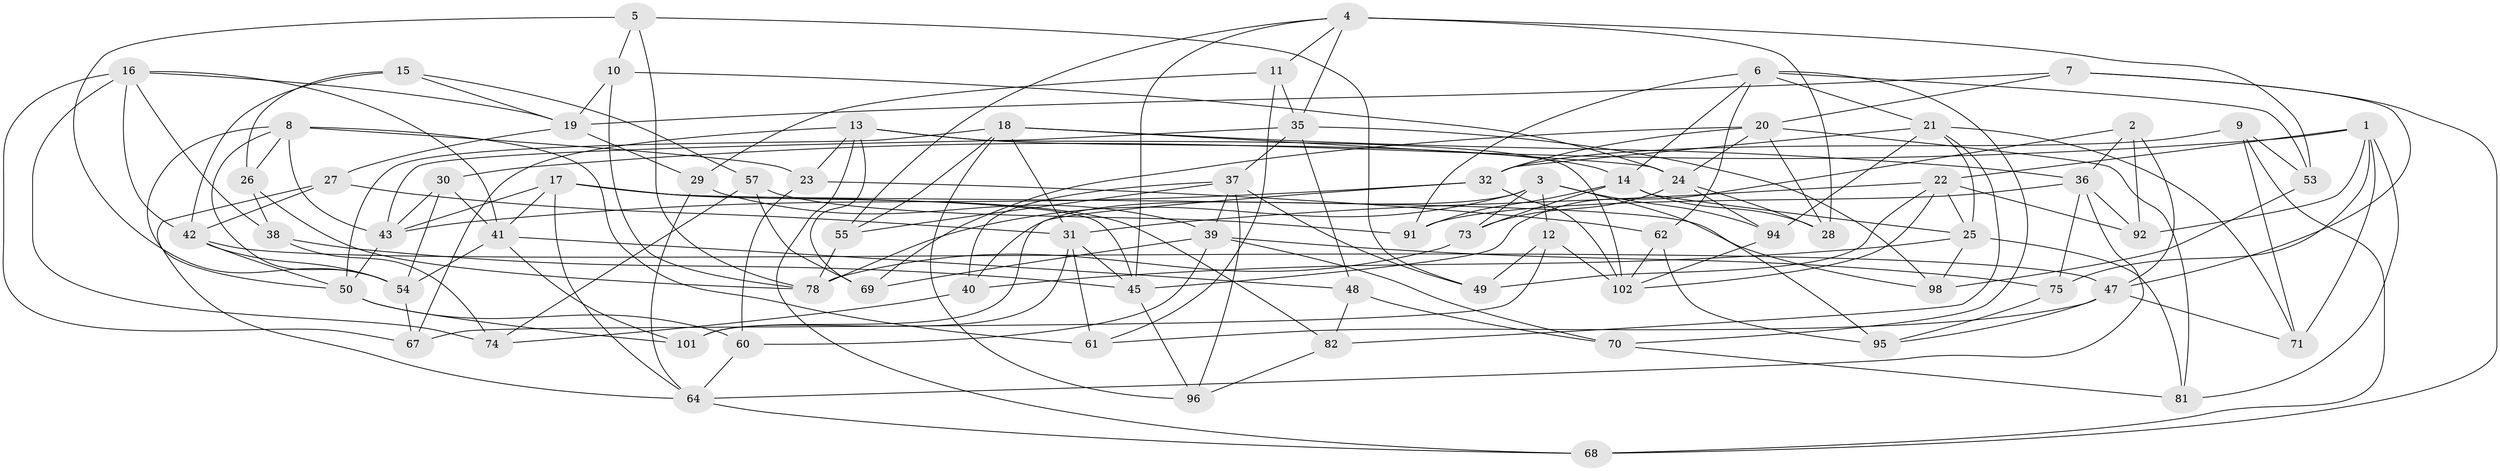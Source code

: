 // Generated by graph-tools (version 1.1) at 2025/24/03/03/25 07:24:30]
// undirected, 73 vertices, 178 edges
graph export_dot {
graph [start="1"]
  node [color=gray90,style=filled];
  1 [super="+87"];
  2;
  3 [super="+80"];
  4 [super="+83"];
  5;
  6 [super="+88"];
  7;
  8 [super="+34"];
  9;
  10;
  11;
  12;
  13 [super="+33"];
  14 [super="+76"];
  15;
  16 [super="+56"];
  17 [super="+99"];
  18 [super="+63"];
  19 [super="+93"];
  20 [super="+84"];
  21 [super="+52"];
  22 [super="+58"];
  23;
  24 [super="+72"];
  25 [super="+97"];
  26;
  27;
  28;
  29;
  30;
  31 [super="+79"];
  32 [super="+46"];
  35 [super="+105"];
  36 [super="+65"];
  37 [super="+77"];
  38;
  39 [super="+100"];
  40;
  41 [super="+51"];
  42 [super="+44"];
  43 [super="+86"];
  45 [super="+85"];
  47 [super="+66"];
  48;
  49;
  50 [super="+59"];
  53;
  54 [super="+89"];
  55;
  57;
  60;
  61;
  62;
  64 [super="+103"];
  67;
  68;
  69;
  70;
  71;
  73;
  74;
  75;
  78 [super="+90"];
  81;
  82;
  91;
  92;
  94;
  95;
  96;
  98;
  101;
  102 [super="+104"];
  1 -- 30;
  1 -- 75;
  1 -- 71;
  1 -- 81;
  1 -- 92;
  1 -- 22;
  2 -- 92;
  2 -- 36;
  2 -- 47;
  2 -- 45;
  3 -- 94;
  3 -- 12;
  3 -- 78;
  3 -- 40;
  3 -- 73;
  3 -- 95;
  4 -- 11;
  4 -- 35;
  4 -- 53;
  4 -- 28;
  4 -- 55;
  4 -- 45;
  5 -- 78;
  5 -- 10;
  5 -- 49;
  5 -- 54;
  6 -- 53;
  6 -- 14;
  6 -- 70;
  6 -- 91;
  6 -- 62;
  6 -- 21;
  7 -- 68;
  7 -- 47;
  7 -- 20;
  7 -- 19;
  8 -- 23;
  8 -- 26;
  8 -- 43;
  8 -- 61;
  8 -- 50;
  8 -- 54;
  9 -- 53;
  9 -- 71;
  9 -- 68;
  9 -- 32;
  10 -- 78;
  10 -- 24;
  10 -- 19;
  11 -- 35;
  11 -- 61;
  11 -- 29;
  12 -- 67;
  12 -- 49;
  12 -- 102;
  13 -- 69;
  13 -- 23;
  13 -- 14;
  13 -- 67;
  13 -- 68;
  13 -- 102;
  14 -- 91;
  14 -- 73;
  14 -- 25;
  14 -- 28;
  15 -- 26;
  15 -- 57;
  15 -- 42;
  15 -- 19;
  16 -- 38;
  16 -- 19;
  16 -- 74;
  16 -- 41;
  16 -- 67;
  16 -- 42;
  17 -- 45;
  17 -- 82;
  17 -- 43;
  17 -- 64;
  17 -- 41;
  17 -- 98;
  18 -- 31;
  18 -- 24;
  18 -- 36;
  18 -- 96;
  18 -- 50;
  18 -- 55;
  19 -- 27;
  19 -- 29;
  20 -- 28;
  20 -- 24;
  20 -- 81;
  20 -- 69;
  20 -- 32;
  21 -- 71;
  21 -- 94;
  21 -- 32;
  21 -- 25;
  21 -- 82;
  22 -- 102;
  22 -- 49;
  22 -- 92;
  22 -- 25;
  22 -- 31;
  23 -- 60;
  23 -- 62;
  24 -- 73;
  24 -- 28;
  24 -- 94;
  25 -- 98;
  25 -- 81;
  25 -- 40;
  26 -- 38;
  26 -- 78;
  27 -- 42;
  27 -- 31;
  27 -- 64;
  29 -- 64;
  29 -- 39;
  30 -- 41;
  30 -- 43;
  30 -- 54;
  31 -- 61;
  31 -- 101;
  31 -- 45;
  32 -- 101;
  32 -- 102;
  32 -- 43;
  35 -- 48;
  35 -- 98;
  35 -- 37;
  35 -- 43;
  36 -- 92;
  36 -- 75;
  36 -- 91;
  36 -- 64;
  37 -- 49;
  37 -- 55;
  37 -- 96;
  37 -- 40;
  37 -- 39;
  38 -- 74;
  38 -- 45;
  39 -- 70;
  39 -- 69;
  39 -- 75;
  39 -- 60;
  40 -- 74;
  41 -- 54;
  41 -- 48;
  41 -- 101;
  42 -- 50;
  42 -- 47;
  42 -- 54;
  43 -- 50;
  45 -- 96;
  47 -- 95;
  47 -- 61;
  47 -- 71;
  48 -- 70;
  48 -- 82;
  50 -- 60;
  50 -- 101;
  53 -- 98;
  54 -- 67;
  55 -- 78;
  57 -- 69;
  57 -- 74;
  57 -- 91;
  60 -- 64;
  62 -- 95;
  62 -- 102;
  64 -- 68;
  70 -- 81;
  73 -- 78;
  75 -- 95;
  82 -- 96;
  94 -- 102;
}
